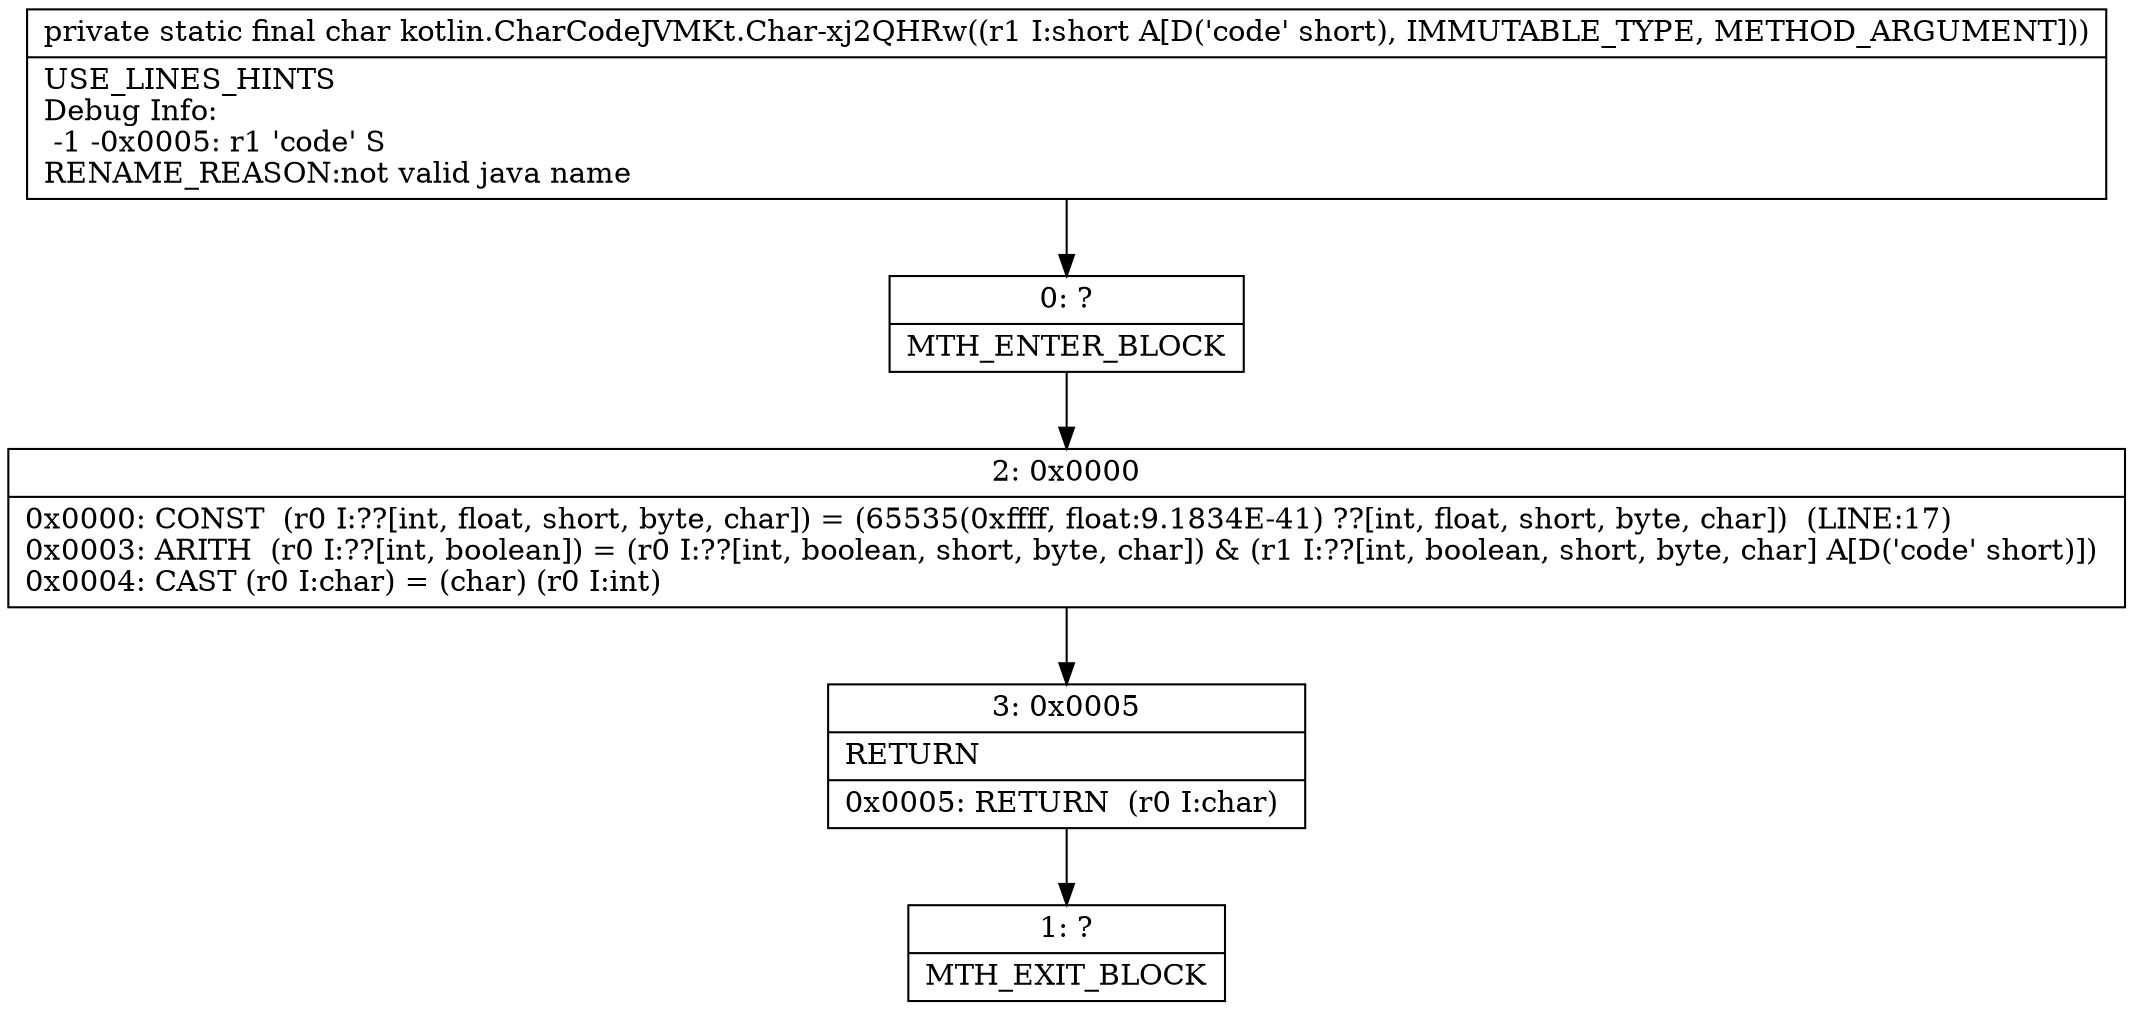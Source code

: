digraph "CFG forkotlin.CharCodeJVMKt.Char\-xj2QHRw(S)C" {
Node_0 [shape=record,label="{0\:\ ?|MTH_ENTER_BLOCK\l}"];
Node_2 [shape=record,label="{2\:\ 0x0000|0x0000: CONST  (r0 I:??[int, float, short, byte, char]) = (65535(0xffff, float:9.1834E\-41) ??[int, float, short, byte, char])  (LINE:17)\l0x0003: ARITH  (r0 I:??[int, boolean]) = (r0 I:??[int, boolean, short, byte, char]) & (r1 I:??[int, boolean, short, byte, char] A[D('code' short)]) \l0x0004: CAST (r0 I:char) = (char) (r0 I:int) \l}"];
Node_3 [shape=record,label="{3\:\ 0x0005|RETURN\l|0x0005: RETURN  (r0 I:char) \l}"];
Node_1 [shape=record,label="{1\:\ ?|MTH_EXIT_BLOCK\l}"];
MethodNode[shape=record,label="{private static final char kotlin.CharCodeJVMKt.Char\-xj2QHRw((r1 I:short A[D('code' short), IMMUTABLE_TYPE, METHOD_ARGUMENT]))  | USE_LINES_HINTS\lDebug Info:\l  \-1 \-0x0005: r1 'code' S\lRENAME_REASON:not valid java name\l}"];
MethodNode -> Node_0;Node_0 -> Node_2;
Node_2 -> Node_3;
Node_3 -> Node_1;
}

